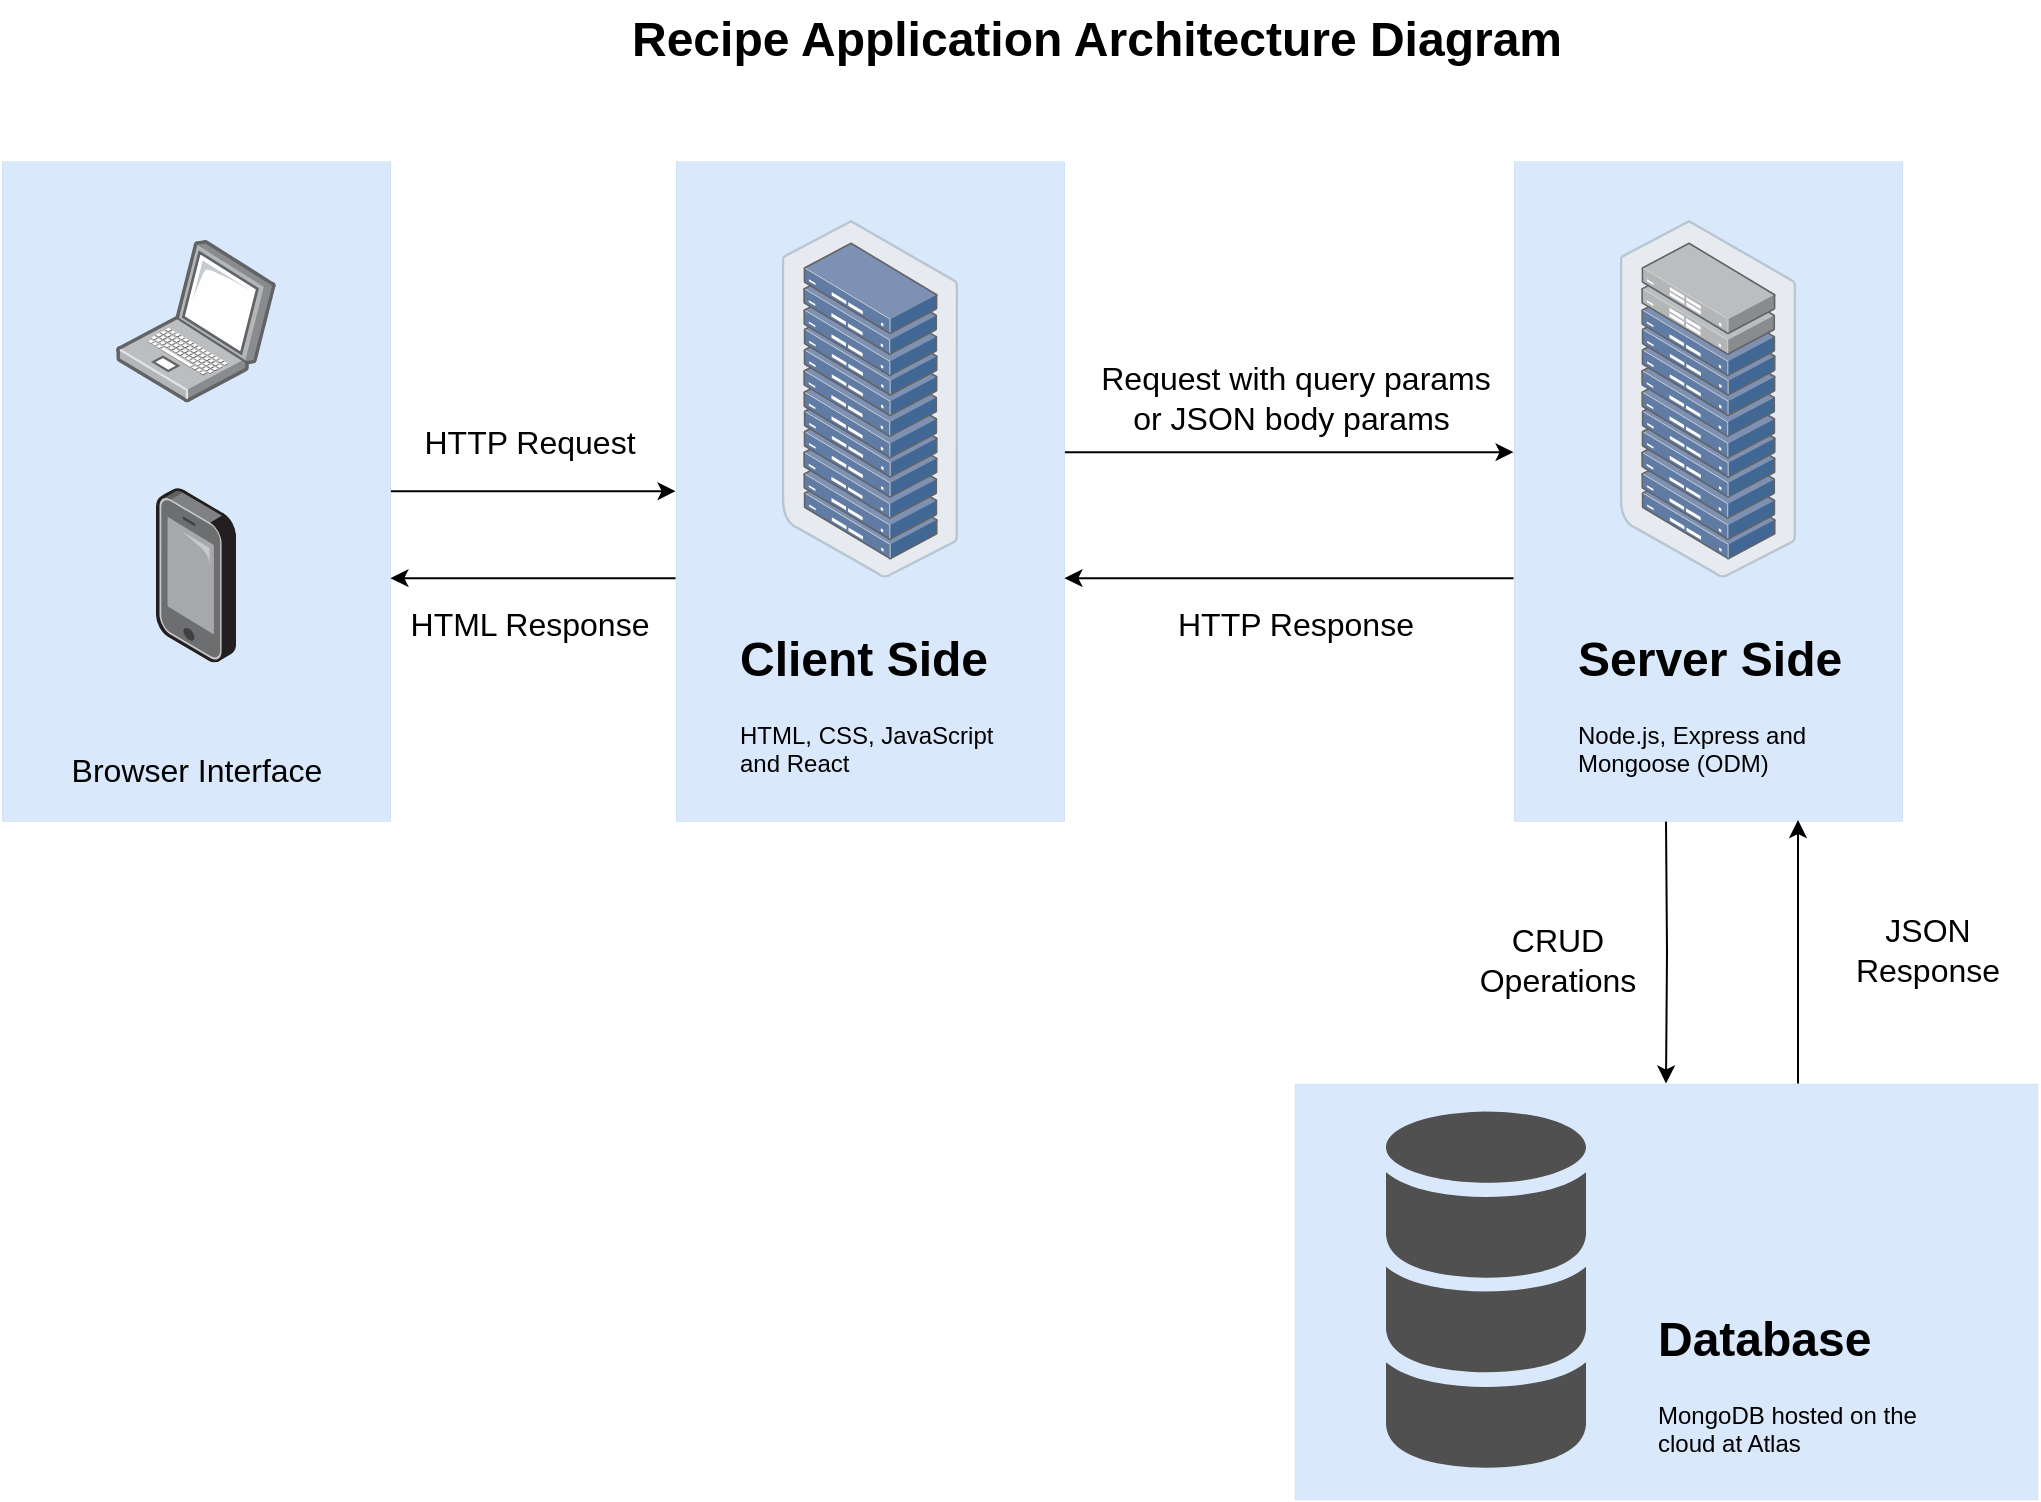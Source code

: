 <mxfile version="20.8.5" type="device"><diagram id="7bTjs6pQu2fFtG08yjEC" name="Page-1"><mxGraphModel dx="1908" dy="1182" grid="1" gridSize="10" guides="1" tooltips="1" connect="1" arrows="1" fold="1" page="1" pageScale="1" pageWidth="1169" pageHeight="827" background="none" math="0" shadow="0"><root><mxCell id="0"/><mxCell id="1" parent="0"/><mxCell id="Ah4soP0IP3t4kR_CV7Z4-33" value="" style="edgeStyle=orthogonalEdgeStyle;rounded=0;orthogonalLoop=1;jettySize=auto;html=1;fontSize=16;entryX=0.5;entryY=0;entryDx=0;entryDy=0;" parent="1" source="Ah4soP0IP3t4kR_CV7Z4-15" target="Ah4soP0IP3t4kR_CV7Z4-22" edge="1"><mxGeometry relative="1" as="geometry"/></mxCell><mxCell id="Ah4soP0IP3t4kR_CV7Z4-15" value="" style="rounded=0;whiteSpace=wrap;html=1;strokeWidth=0;fontSize=16;fillColor=#dae8fc;strokeColor=#6c8ebf;rotation=-90;" parent="1" vertex="1"><mxGeometry x="-30" y="188.35" width="330" height="194.43" as="geometry"/></mxCell><mxCell id="Ah4soP0IP3t4kR_CV7Z4-11" value="Recipe Application Architecture Diagram" style="text;strokeColor=none;fillColor=none;html=1;fontSize=24;fontStyle=1;verticalAlign=middle;align=center;strokeWidth=1;" parent="1" vertex="1"><mxGeometry x="322" y="40" width="525" height="40" as="geometry"/></mxCell><mxCell id="Ah4soP0IP3t4kR_CV7Z4-13" value="" style="points=[];aspect=fixed;html=1;align=center;shadow=0;dashed=0;image;image=img/lib/allied_telesis/computer_and_terminals/Laptop.svg;strokeWidth=1;fontSize=16;fillColor=default;gradientColor=none;" parent="1" vertex="1"><mxGeometry x="95" y="160" width="80" height="81.14" as="geometry"/></mxCell><mxCell id="Ah4soP0IP3t4kR_CV7Z4-14" value="" style="points=[];aspect=fixed;html=1;align=center;shadow=0;dashed=0;image;image=img/lib/allied_telesis/computer_and_terminals/Smartphone.svg;strokeWidth=1;fontSize=16;fillColor=default;gradientColor=none;" parent="1" vertex="1"><mxGeometry x="115" y="284" width="40" height="87.27" as="geometry"/></mxCell><mxCell id="Ah4soP0IP3t4kR_CV7Z4-16" value="Browser Interface" style="text;html=1;strokeColor=none;fillColor=none;align=center;verticalAlign=middle;whiteSpace=wrap;rounded=0;strokeWidth=0;fontSize=16;" parent="1" vertex="1"><mxGeometry x="64.55" y="410" width="140.89" height="30" as="geometry"/></mxCell><mxCell id="fvKniXmLSA4-75pF5Tgz-2" style="edgeStyle=orthogonalEdgeStyle;rounded=0;orthogonalLoop=1;jettySize=auto;html=1;exitX=0.25;exitY=0;exitDx=0;exitDy=0;entryX=0.25;entryY=1;entryDx=0;entryDy=0;" parent="1" edge="1"><mxGeometry relative="1" as="geometry"><mxPoint x="374.785" y="329.065" as="sourcePoint"/><mxPoint x="232.215" y="329.065" as="targetPoint"/></mxGeometry></mxCell><mxCell id="fvKniXmLSA4-75pF5Tgz-9" style="edgeStyle=orthogonalEdgeStyle;rounded=0;orthogonalLoop=1;jettySize=auto;html=1;exitX=0.75;exitY=1;exitDx=0;exitDy=0;entryX=0.75;entryY=0;entryDx=0;entryDy=0;" parent="1" edge="1"><mxGeometry relative="1" as="geometry"><mxPoint x="569.215" y="266.065" as="sourcePoint"/><mxPoint x="793.785" y="266.065" as="targetPoint"/></mxGeometry></mxCell><mxCell id="Ah4soP0IP3t4kR_CV7Z4-22" value="" style="rounded=0;whiteSpace=wrap;html=1;strokeWidth=0;fontSize=16;fillColor=#dae8fc;strokeColor=#6c8ebf;rotation=-90;" parent="1" vertex="1"><mxGeometry x="307" y="188.35" width="330" height="194.43" as="geometry"/></mxCell><mxCell id="Ah4soP0IP3t4kR_CV7Z4-28" value="" style="rounded=0;whiteSpace=wrap;html=1;strokeWidth=0;fontSize=16;fillColor=#dae8fc;strokeColor=#6c8ebf;rotation=-90;" parent="1" vertex="1"><mxGeometry x="766" y="500" width="208" height="371.51" as="geometry"/></mxCell><mxCell id="Ah4soP0IP3t4kR_CV7Z4-31" value="" style="points=[];aspect=fixed;html=1;align=center;shadow=0;dashed=0;image;image=img/lib/allied_telesis/storage/Datacenter_Server_Rack.svg;strokeWidth=0;fontSize=16;fillColor=default;gradientColor=none;" parent="1" vertex="1"><mxGeometry x="427.9" y="150" width="88.2" height="178.8" as="geometry"/></mxCell><mxCell id="Ah4soP0IP3t4kR_CV7Z4-35" value="HTML Response" style="text;html=1;strokeColor=none;fillColor=none;align=center;verticalAlign=middle;whiteSpace=wrap;rounded=0;strokeWidth=0;fontSize=16;" parent="1" vertex="1"><mxGeometry x="237" y="337.14" width="130" height="30" as="geometry"/></mxCell><mxCell id="Ah4soP0IP3t4kR_CV7Z4-37" value="HTTP Request" style="text;html=1;strokeColor=none;fillColor=none;align=center;verticalAlign=middle;whiteSpace=wrap;rounded=0;strokeWidth=0;fontSize=16;" parent="1" vertex="1"><mxGeometry x="237" y="245.57" width="130" height="30" as="geometry"/></mxCell><mxCell id="fvKniXmLSA4-75pF5Tgz-3" value="&lt;h1&gt;Client Side&lt;/h1&gt;&lt;p&gt;HTML, CSS, JavaScript and React&lt;/p&gt;" style="text;html=1;strokeColor=none;fillColor=none;spacing=5;spacingTop=-20;whiteSpace=wrap;overflow=hidden;rounded=0;" parent="1" vertex="1"><mxGeometry x="402" y="350" width="140" height="80" as="geometry"/></mxCell><mxCell id="fvKniXmLSA4-75pF5Tgz-10" style="edgeStyle=orthogonalEdgeStyle;rounded=0;orthogonalLoop=1;jettySize=auto;html=1;exitX=0.25;exitY=0;exitDx=0;exitDy=0;entryX=0.25;entryY=1;entryDx=0;entryDy=0;" parent="1" edge="1"><mxGeometry relative="1" as="geometry"><mxPoint x="793.785" y="329.065" as="sourcePoint"/><mxPoint x="569.215" y="329.065" as="targetPoint"/></mxGeometry></mxCell><mxCell id="fvKniXmLSA4-75pF5Tgz-18" style="edgeStyle=orthogonalEdgeStyle;rounded=0;orthogonalLoop=1;jettySize=auto;html=1;" parent="1" target="Ah4soP0IP3t4kR_CV7Z4-28" edge="1"><mxGeometry relative="1" as="geometry"><mxPoint x="870" y="450" as="sourcePoint"/><Array as="points"/></mxGeometry></mxCell><mxCell id="fvKniXmLSA4-75pF5Tgz-6" value="" style="rounded=0;whiteSpace=wrap;html=1;strokeWidth=0;fontSize=16;fillColor=#dae8fc;strokeColor=#6c8ebf;rotation=-90;" parent="1" vertex="1"><mxGeometry x="726" y="188.35" width="330" height="194.43" as="geometry"/></mxCell><mxCell id="fvKniXmLSA4-75pF5Tgz-8" value="&lt;h1&gt;Server Side&lt;/h1&gt;&lt;p&gt;Node.js, Express and Mongoose (ODM)&lt;/p&gt;" style="text;html=1;strokeColor=none;fillColor=none;spacing=5;spacingTop=-20;whiteSpace=wrap;overflow=hidden;rounded=0;" parent="1" vertex="1"><mxGeometry x="821" y="350" width="153" height="80" as="geometry"/></mxCell><mxCell id="fvKniXmLSA4-75pF5Tgz-5" value="" style="points=[];aspect=fixed;html=1;align=center;shadow=0;dashed=0;image;image=img/lib/allied_telesis/storage/Datacenter_Server_Rack_ToR.svg;" parent="1" vertex="1"><mxGeometry x="846.9" y="150" width="88.2" height="178.8" as="geometry"/></mxCell><mxCell id="fvKniXmLSA4-75pF5Tgz-11" value="Request with query params or JSON body params&amp;nbsp;" style="text;html=1;strokeColor=none;fillColor=none;align=center;verticalAlign=middle;whiteSpace=wrap;rounded=0;strokeWidth=0;fontSize=16;" parent="1" vertex="1"><mxGeometry x="580" y="224.4" width="210" height="30" as="geometry"/></mxCell><mxCell id="fvKniXmLSA4-75pF5Tgz-12" value="JSON Response" style="text;html=1;strokeColor=none;fillColor=none;align=center;verticalAlign=middle;whiteSpace=wrap;rounded=0;strokeWidth=0;fontSize=16;" parent="1" vertex="1"><mxGeometry x="946" y="500" width="110" height="30" as="geometry"/></mxCell><mxCell id="fvKniXmLSA4-75pF5Tgz-13" value="" style="sketch=0;shadow=0;dashed=0;html=1;strokeColor=none;fillColor=#505050;labelPosition=center;verticalLabelPosition=bottom;verticalAlign=top;outlineConnect=0;align=center;shape=mxgraph.office.databases.database_mini_3;" parent="1" vertex="1"><mxGeometry x="730" y="595.75" width="100" height="180" as="geometry"/></mxCell><mxCell id="fvKniXmLSA4-75pF5Tgz-15" value="&lt;h1&gt;Database&lt;/h1&gt;&lt;p&gt;MongoDB hosted on the cloud at Atlas&lt;/p&gt;" style="text;html=1;strokeColor=none;fillColor=none;spacing=5;spacingTop=-20;whiteSpace=wrap;overflow=hidden;rounded=0;" parent="1" vertex="1"><mxGeometry x="860.5" y="690" width="153" height="80" as="geometry"/></mxCell><mxCell id="fvKniXmLSA4-75pF5Tgz-19" value="CRUD Operations" style="text;html=1;strokeColor=none;fillColor=none;align=center;verticalAlign=middle;whiteSpace=wrap;rounded=0;strokeWidth=0;fontSize=16;" parent="1" vertex="1"><mxGeometry x="765.5" y="500" width="100" height="40" as="geometry"/></mxCell><mxCell id="fvKniXmLSA4-75pF5Tgz-20" value="HTTP Response" style="text;html=1;strokeColor=none;fillColor=none;align=center;verticalAlign=middle;whiteSpace=wrap;rounded=0;strokeWidth=0;fontSize=16;" parent="1" vertex="1"><mxGeometry x="618" y="332.14" width="134" height="40" as="geometry"/></mxCell><mxCell id="fvKniXmLSA4-75pF5Tgz-23" style="edgeStyle=orthogonalEdgeStyle;rounded=0;orthogonalLoop=1;jettySize=auto;html=1;" parent="1" edge="1"><mxGeometry relative="1" as="geometry"><mxPoint x="936" y="581.755" as="sourcePoint"/><mxPoint x="936" y="450.0" as="targetPoint"/><Array as="points"/></mxGeometry></mxCell></root></mxGraphModel></diagram></mxfile>
